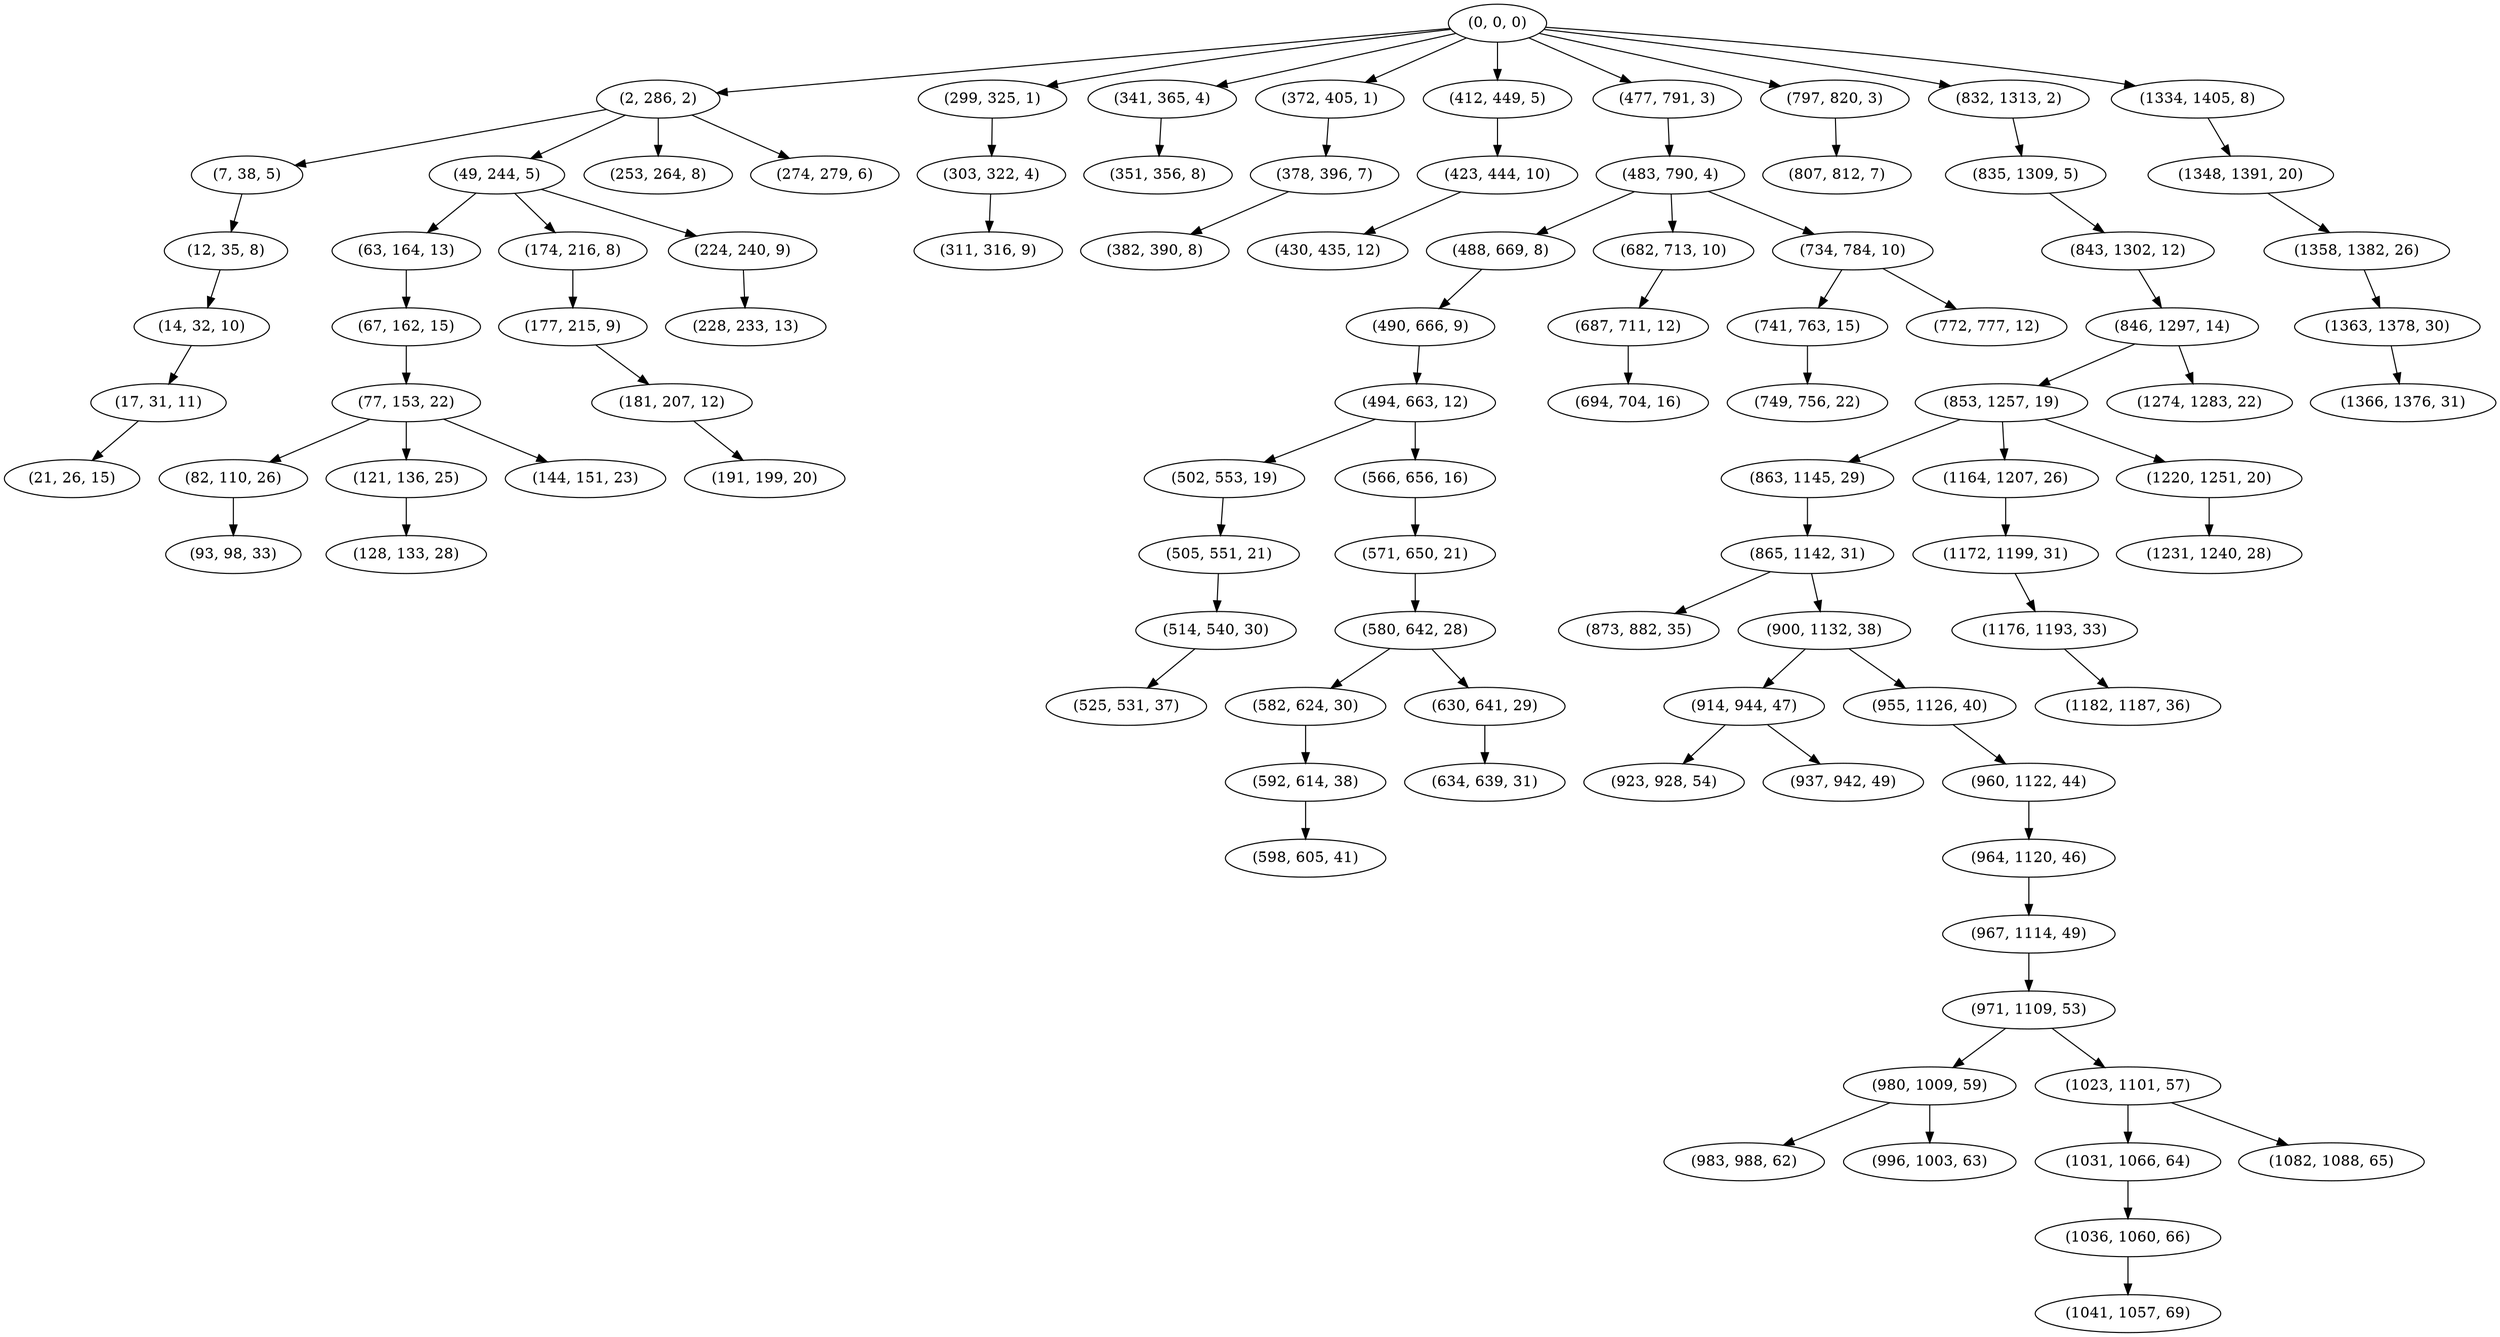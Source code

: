 digraph tree {
    "(0, 0, 0)";
    "(2, 286, 2)";
    "(7, 38, 5)";
    "(12, 35, 8)";
    "(14, 32, 10)";
    "(17, 31, 11)";
    "(21, 26, 15)";
    "(49, 244, 5)";
    "(63, 164, 13)";
    "(67, 162, 15)";
    "(77, 153, 22)";
    "(82, 110, 26)";
    "(93, 98, 33)";
    "(121, 136, 25)";
    "(128, 133, 28)";
    "(144, 151, 23)";
    "(174, 216, 8)";
    "(177, 215, 9)";
    "(181, 207, 12)";
    "(191, 199, 20)";
    "(224, 240, 9)";
    "(228, 233, 13)";
    "(253, 264, 8)";
    "(274, 279, 6)";
    "(299, 325, 1)";
    "(303, 322, 4)";
    "(311, 316, 9)";
    "(341, 365, 4)";
    "(351, 356, 8)";
    "(372, 405, 1)";
    "(378, 396, 7)";
    "(382, 390, 8)";
    "(412, 449, 5)";
    "(423, 444, 10)";
    "(430, 435, 12)";
    "(477, 791, 3)";
    "(483, 790, 4)";
    "(488, 669, 8)";
    "(490, 666, 9)";
    "(494, 663, 12)";
    "(502, 553, 19)";
    "(505, 551, 21)";
    "(514, 540, 30)";
    "(525, 531, 37)";
    "(566, 656, 16)";
    "(571, 650, 21)";
    "(580, 642, 28)";
    "(582, 624, 30)";
    "(592, 614, 38)";
    "(598, 605, 41)";
    "(630, 641, 29)";
    "(634, 639, 31)";
    "(682, 713, 10)";
    "(687, 711, 12)";
    "(694, 704, 16)";
    "(734, 784, 10)";
    "(741, 763, 15)";
    "(749, 756, 22)";
    "(772, 777, 12)";
    "(797, 820, 3)";
    "(807, 812, 7)";
    "(832, 1313, 2)";
    "(835, 1309, 5)";
    "(843, 1302, 12)";
    "(846, 1297, 14)";
    "(853, 1257, 19)";
    "(863, 1145, 29)";
    "(865, 1142, 31)";
    "(873, 882, 35)";
    "(900, 1132, 38)";
    "(914, 944, 47)";
    "(923, 928, 54)";
    "(937, 942, 49)";
    "(955, 1126, 40)";
    "(960, 1122, 44)";
    "(964, 1120, 46)";
    "(967, 1114, 49)";
    "(971, 1109, 53)";
    "(980, 1009, 59)";
    "(983, 988, 62)";
    "(996, 1003, 63)";
    "(1023, 1101, 57)";
    "(1031, 1066, 64)";
    "(1036, 1060, 66)";
    "(1041, 1057, 69)";
    "(1082, 1088, 65)";
    "(1164, 1207, 26)";
    "(1172, 1199, 31)";
    "(1176, 1193, 33)";
    "(1182, 1187, 36)";
    "(1220, 1251, 20)";
    "(1231, 1240, 28)";
    "(1274, 1283, 22)";
    "(1334, 1405, 8)";
    "(1348, 1391, 20)";
    "(1358, 1382, 26)";
    "(1363, 1378, 30)";
    "(1366, 1376, 31)";
    "(0, 0, 0)" -> "(2, 286, 2)";
    "(0, 0, 0)" -> "(299, 325, 1)";
    "(0, 0, 0)" -> "(341, 365, 4)";
    "(0, 0, 0)" -> "(372, 405, 1)";
    "(0, 0, 0)" -> "(412, 449, 5)";
    "(0, 0, 0)" -> "(477, 791, 3)";
    "(0, 0, 0)" -> "(797, 820, 3)";
    "(0, 0, 0)" -> "(832, 1313, 2)";
    "(0, 0, 0)" -> "(1334, 1405, 8)";
    "(2, 286, 2)" -> "(7, 38, 5)";
    "(2, 286, 2)" -> "(49, 244, 5)";
    "(2, 286, 2)" -> "(253, 264, 8)";
    "(2, 286, 2)" -> "(274, 279, 6)";
    "(7, 38, 5)" -> "(12, 35, 8)";
    "(12, 35, 8)" -> "(14, 32, 10)";
    "(14, 32, 10)" -> "(17, 31, 11)";
    "(17, 31, 11)" -> "(21, 26, 15)";
    "(49, 244, 5)" -> "(63, 164, 13)";
    "(49, 244, 5)" -> "(174, 216, 8)";
    "(49, 244, 5)" -> "(224, 240, 9)";
    "(63, 164, 13)" -> "(67, 162, 15)";
    "(67, 162, 15)" -> "(77, 153, 22)";
    "(77, 153, 22)" -> "(82, 110, 26)";
    "(77, 153, 22)" -> "(121, 136, 25)";
    "(77, 153, 22)" -> "(144, 151, 23)";
    "(82, 110, 26)" -> "(93, 98, 33)";
    "(121, 136, 25)" -> "(128, 133, 28)";
    "(174, 216, 8)" -> "(177, 215, 9)";
    "(177, 215, 9)" -> "(181, 207, 12)";
    "(181, 207, 12)" -> "(191, 199, 20)";
    "(224, 240, 9)" -> "(228, 233, 13)";
    "(299, 325, 1)" -> "(303, 322, 4)";
    "(303, 322, 4)" -> "(311, 316, 9)";
    "(341, 365, 4)" -> "(351, 356, 8)";
    "(372, 405, 1)" -> "(378, 396, 7)";
    "(378, 396, 7)" -> "(382, 390, 8)";
    "(412, 449, 5)" -> "(423, 444, 10)";
    "(423, 444, 10)" -> "(430, 435, 12)";
    "(477, 791, 3)" -> "(483, 790, 4)";
    "(483, 790, 4)" -> "(488, 669, 8)";
    "(483, 790, 4)" -> "(682, 713, 10)";
    "(483, 790, 4)" -> "(734, 784, 10)";
    "(488, 669, 8)" -> "(490, 666, 9)";
    "(490, 666, 9)" -> "(494, 663, 12)";
    "(494, 663, 12)" -> "(502, 553, 19)";
    "(494, 663, 12)" -> "(566, 656, 16)";
    "(502, 553, 19)" -> "(505, 551, 21)";
    "(505, 551, 21)" -> "(514, 540, 30)";
    "(514, 540, 30)" -> "(525, 531, 37)";
    "(566, 656, 16)" -> "(571, 650, 21)";
    "(571, 650, 21)" -> "(580, 642, 28)";
    "(580, 642, 28)" -> "(582, 624, 30)";
    "(580, 642, 28)" -> "(630, 641, 29)";
    "(582, 624, 30)" -> "(592, 614, 38)";
    "(592, 614, 38)" -> "(598, 605, 41)";
    "(630, 641, 29)" -> "(634, 639, 31)";
    "(682, 713, 10)" -> "(687, 711, 12)";
    "(687, 711, 12)" -> "(694, 704, 16)";
    "(734, 784, 10)" -> "(741, 763, 15)";
    "(734, 784, 10)" -> "(772, 777, 12)";
    "(741, 763, 15)" -> "(749, 756, 22)";
    "(797, 820, 3)" -> "(807, 812, 7)";
    "(832, 1313, 2)" -> "(835, 1309, 5)";
    "(835, 1309, 5)" -> "(843, 1302, 12)";
    "(843, 1302, 12)" -> "(846, 1297, 14)";
    "(846, 1297, 14)" -> "(853, 1257, 19)";
    "(846, 1297, 14)" -> "(1274, 1283, 22)";
    "(853, 1257, 19)" -> "(863, 1145, 29)";
    "(853, 1257, 19)" -> "(1164, 1207, 26)";
    "(853, 1257, 19)" -> "(1220, 1251, 20)";
    "(863, 1145, 29)" -> "(865, 1142, 31)";
    "(865, 1142, 31)" -> "(873, 882, 35)";
    "(865, 1142, 31)" -> "(900, 1132, 38)";
    "(900, 1132, 38)" -> "(914, 944, 47)";
    "(900, 1132, 38)" -> "(955, 1126, 40)";
    "(914, 944, 47)" -> "(923, 928, 54)";
    "(914, 944, 47)" -> "(937, 942, 49)";
    "(955, 1126, 40)" -> "(960, 1122, 44)";
    "(960, 1122, 44)" -> "(964, 1120, 46)";
    "(964, 1120, 46)" -> "(967, 1114, 49)";
    "(967, 1114, 49)" -> "(971, 1109, 53)";
    "(971, 1109, 53)" -> "(980, 1009, 59)";
    "(971, 1109, 53)" -> "(1023, 1101, 57)";
    "(980, 1009, 59)" -> "(983, 988, 62)";
    "(980, 1009, 59)" -> "(996, 1003, 63)";
    "(1023, 1101, 57)" -> "(1031, 1066, 64)";
    "(1023, 1101, 57)" -> "(1082, 1088, 65)";
    "(1031, 1066, 64)" -> "(1036, 1060, 66)";
    "(1036, 1060, 66)" -> "(1041, 1057, 69)";
    "(1164, 1207, 26)" -> "(1172, 1199, 31)";
    "(1172, 1199, 31)" -> "(1176, 1193, 33)";
    "(1176, 1193, 33)" -> "(1182, 1187, 36)";
    "(1220, 1251, 20)" -> "(1231, 1240, 28)";
    "(1334, 1405, 8)" -> "(1348, 1391, 20)";
    "(1348, 1391, 20)" -> "(1358, 1382, 26)";
    "(1358, 1382, 26)" -> "(1363, 1378, 30)";
    "(1363, 1378, 30)" -> "(1366, 1376, 31)";
}
